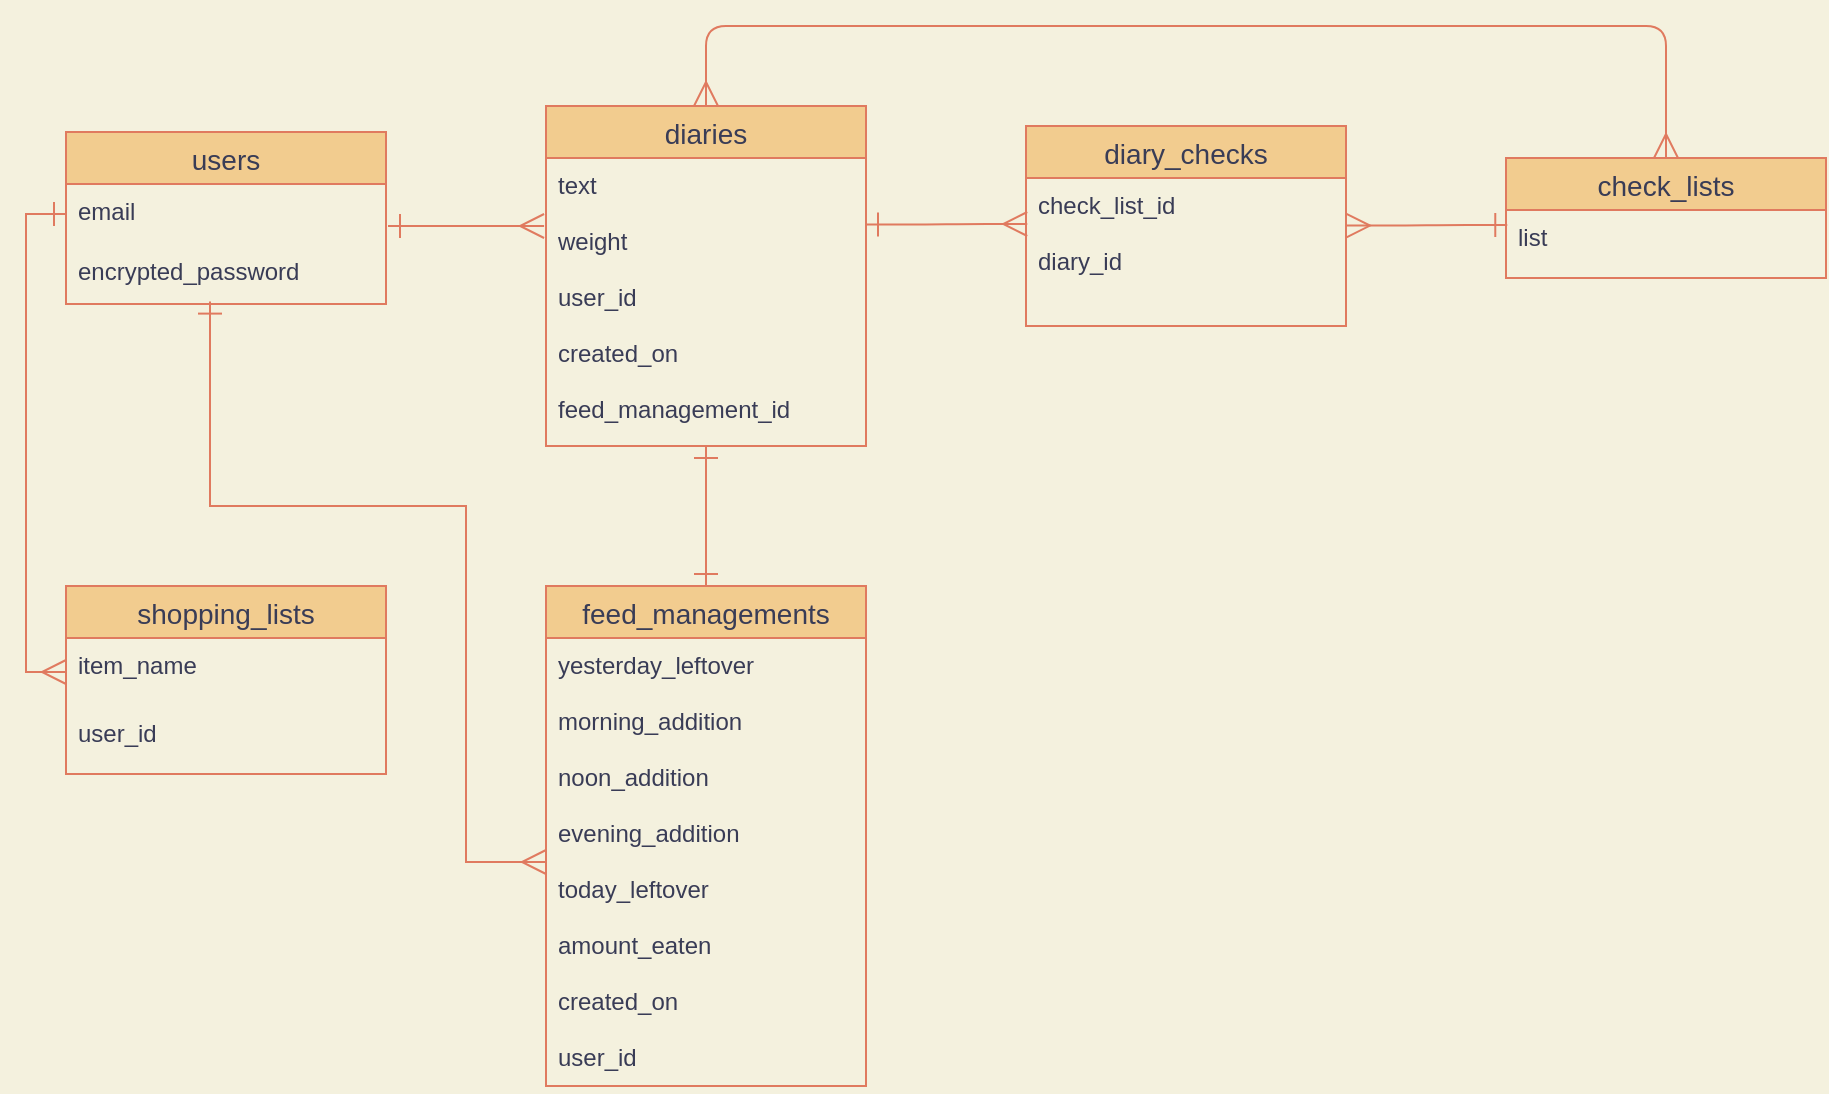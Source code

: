 <mxfile>
    <diagram id="pb50yveim_ghjB2wdrNA" name="ページ1">
        <mxGraphModel dx="189" dy="258" grid="1" gridSize="10" guides="1" tooltips="1" connect="1" arrows="1" fold="1" page="1" pageScale="1" pageWidth="850" pageHeight="1100" background="#F4F1DE" math="0" shadow="0">
            <root>
                <mxCell id="0"/>
                <mxCell id="1" parent="0"/>
                <mxCell id="2" value="users" style="swimlane;fontStyle=0;childLayout=stackLayout;horizontal=1;startSize=26;horizontalStack=0;resizeParent=1;resizeParentMax=0;resizeLast=0;collapsible=1;marginBottom=0;align=center;fontSize=14;fillColor=#F2CC8F;strokeColor=#E07A5F;fontColor=#393C56;" parent="1" vertex="1">
                    <mxGeometry x="40" y="93" width="160" height="86" as="geometry"/>
                </mxCell>
                <mxCell id="4" value="email" style="text;strokeColor=none;fillColor=none;spacingLeft=4;spacingRight=4;overflow=hidden;rotatable=0;points=[[0,0.5],[1,0.5]];portConstraint=eastwest;fontSize=12;fontColor=#393C56;" parent="2" vertex="1">
                    <mxGeometry y="26" width="160" height="30" as="geometry"/>
                </mxCell>
                <mxCell id="5" value="encrypted_password" style="text;strokeColor=none;fillColor=none;spacingLeft=4;spacingRight=4;overflow=hidden;rotatable=0;points=[[0,0.5],[1,0.5]];portConstraint=eastwest;fontSize=12;fontColor=#393C56;" parent="2" vertex="1">
                    <mxGeometry y="56" width="160" height="30" as="geometry"/>
                </mxCell>
                <mxCell id="6" value="diaries" style="swimlane;fontStyle=0;childLayout=stackLayout;horizontal=1;startSize=26;horizontalStack=0;resizeParent=1;resizeParentMax=0;resizeLast=0;collapsible=1;marginBottom=0;align=center;fontSize=14;fillColor=#F2CC8F;strokeColor=#E07A5F;fontColor=#393C56;" parent="1" vertex="1">
                    <mxGeometry x="280" y="80" width="160" height="170" as="geometry"/>
                </mxCell>
                <mxCell id="7" value="text&#10;&#10;weight&#10;&#10;user_id&#10;&#10;created_on&#10;&#10;feed_management_id&#10;" style="text;strokeColor=none;fillColor=none;spacingLeft=4;spacingRight=4;overflow=hidden;rotatable=0;points=[[0,0.5],[1,0.5]];portConstraint=eastwest;fontSize=12;fontColor=#393C56;" parent="6" vertex="1">
                    <mxGeometry y="26" width="160" height="144" as="geometry"/>
                </mxCell>
                <mxCell id="9" value="check_lists" style="swimlane;fontStyle=0;childLayout=stackLayout;horizontal=1;startSize=26;horizontalStack=0;resizeParent=1;resizeParentMax=0;resizeLast=0;collapsible=1;marginBottom=0;align=center;fontSize=14;fillColor=#F2CC8F;strokeColor=#E07A5F;fontColor=#393C56;" parent="1" vertex="1">
                    <mxGeometry x="760" y="106" width="160" height="60" as="geometry"/>
                </mxCell>
                <mxCell id="10" value="list&#10;" style="text;strokeColor=none;fillColor=none;spacingLeft=4;spacingRight=4;overflow=hidden;rotatable=0;points=[[0,0.5],[1,0.5]];portConstraint=eastwest;fontSize=12;fontColor=#393C56;" parent="9" vertex="1">
                    <mxGeometry y="26" width="160" height="34" as="geometry"/>
                </mxCell>
                <mxCell id="11" value="shopping_lists" style="swimlane;fontStyle=0;childLayout=stackLayout;horizontal=1;startSize=26;horizontalStack=0;resizeParent=1;resizeParentMax=0;resizeLast=0;collapsible=1;marginBottom=0;align=center;fontSize=14;fillColor=#F2CC8F;strokeColor=#E07A5F;fontColor=#393C56;" parent="1" vertex="1">
                    <mxGeometry x="40" y="320" width="160" height="94" as="geometry"/>
                </mxCell>
                <mxCell id="12" value="item_name" style="text;strokeColor=none;fillColor=none;spacingLeft=4;spacingRight=4;overflow=hidden;rotatable=0;points=[[0,0.5],[1,0.5]];portConstraint=eastwest;fontSize=12;fontColor=#393C56;" parent="11" vertex="1">
                    <mxGeometry y="26" width="160" height="34" as="geometry"/>
                </mxCell>
                <mxCell id="45" value="user_id" style="text;strokeColor=none;fillColor=none;spacingLeft=4;spacingRight=4;overflow=hidden;rotatable=0;points=[[0,0.5],[1,0.5]];portConstraint=eastwest;fontSize=12;fontColor=#393C56;" vertex="1" parent="11">
                    <mxGeometry y="60" width="160" height="34" as="geometry"/>
                </mxCell>
                <mxCell id="13" value="feed_managements" style="swimlane;fontStyle=0;childLayout=stackLayout;horizontal=1;startSize=26;horizontalStack=0;resizeParent=1;resizeParentMax=0;resizeLast=0;collapsible=1;marginBottom=0;align=center;fontSize=14;fillColor=#F2CC8F;strokeColor=#E07A5F;fontColor=#393C56;" parent="1" vertex="1">
                    <mxGeometry x="280" y="320" width="160" height="250" as="geometry"/>
                </mxCell>
                <mxCell id="14" value="yesterday_leftover&#10;&#10;morning_addition&#10;&#10;noon_addition&#10;&#10;evening_addition&#10;&#10;today_leftover&#10;&#10;amount_eaten&#10;&#10;created_on&#10;&#10;user_id" style="text;strokeColor=none;fillColor=none;spacingLeft=4;spacingRight=4;overflow=hidden;rotatable=0;points=[[0,0.5],[1,0.5]];portConstraint=eastwest;fontSize=12;fontColor=#393C56;" parent="13" vertex="1">
                    <mxGeometry y="26" width="160" height="224" as="geometry"/>
                </mxCell>
                <mxCell id="16" value="" style="edgeStyle=entityRelationEdgeStyle;fontSize=12;html=1;endArrow=ERmany;startArrow=ERone;entryX=-0.006;entryY=0.383;entryDx=0;entryDy=0;entryPerimeter=0;startFill=0;startSize=10;endSize=10;strokeColor=#E07A5F;fontColor=#393C56;labelBackgroundColor=#F4F1DE;" parent="1" edge="1">
                    <mxGeometry width="100" height="100" relative="1" as="geometry">
                        <mxPoint x="201" y="140" as="sourcePoint"/>
                        <mxPoint x="279.04" y="140.002" as="targetPoint"/>
                    </mxGeometry>
                </mxCell>
                <mxCell id="21" value="" style="endArrow=ERone;html=1;exitX=0.5;exitY=0;exitDx=0;exitDy=0;startArrow=ERone;startFill=0;endFill=0;endSize=10;startSize=10;strokeColor=#E07A5F;fontColor=#393C56;labelBackgroundColor=#F4F1DE;" parent="1" source="13" target="7" edge="1">
                    <mxGeometry width="50" height="50" relative="1" as="geometry">
                        <mxPoint x="300" y="350" as="sourcePoint"/>
                        <mxPoint x="442" y="170" as="targetPoint"/>
                    </mxGeometry>
                </mxCell>
                <mxCell id="24" value="diary_checks" style="swimlane;fontStyle=0;childLayout=stackLayout;horizontal=1;startSize=26;horizontalStack=0;resizeParent=1;resizeParentMax=0;resizeLast=0;collapsible=1;marginBottom=0;align=center;fontSize=14;fillColor=#F2CC8F;strokeColor=#E07A5F;fontColor=#393C56;" parent="1" vertex="1">
                    <mxGeometry x="520" y="90" width="160" height="100" as="geometry">
                        <mxRectangle x="520" y="80" width="110" height="26" as="alternateBounds"/>
                    </mxGeometry>
                </mxCell>
                <mxCell id="34" value="check_list_id&#10;&#10;diary_id" style="text;strokeColor=none;fillColor=none;spacingLeft=4;spacingRight=4;overflow=hidden;rotatable=0;points=[[0,0.5],[1,0.5]];portConstraint=eastwest;fontSize=12;fontColor=#393C56;" parent="24" vertex="1">
                    <mxGeometry y="26" width="160" height="74" as="geometry"/>
                </mxCell>
                <mxCell id="27" value="" style="edgeStyle=entityRelationEdgeStyle;fontSize=12;html=1;endArrow=ERmany;startArrow=ERone;exitX=1;exitY=0.25;exitDx=0;exitDy=0;entryX=0.004;entryY=0.37;entryDx=0;entryDy=0;entryPerimeter=0;startFill=0;startSize=10;endSize=10;strokeColor=#E07A5F;fontColor=#393C56;labelBackgroundColor=#F4F1DE;" parent="1" edge="1">
                    <mxGeometry width="100" height="100" relative="1" as="geometry">
                        <mxPoint x="440" y="139.3" as="sourcePoint"/>
                        <mxPoint x="520.64" y="139.0" as="targetPoint"/>
                    </mxGeometry>
                </mxCell>
                <mxCell id="28" value="" style="edgeStyle=entityRelationEdgeStyle;fontSize=12;html=1;endArrow=ERone;startArrow=ERmany;exitX=1;exitY=0.25;exitDx=0;exitDy=0;entryX=0.004;entryY=0.37;entryDx=0;entryDy=0;entryPerimeter=0;startFill=0;startSize=10;endSize=10;endFill=0;strokeColor=#E07A5F;fontColor=#393C56;labelBackgroundColor=#F4F1DE;" parent="1" edge="1">
                    <mxGeometry width="100" height="100" relative="1" as="geometry">
                        <mxPoint x="680" y="139.8" as="sourcePoint"/>
                        <mxPoint x="760.64" y="139.5" as="targetPoint"/>
                    </mxGeometry>
                </mxCell>
                <mxCell id="30" value="" style="endArrow=ERmany;html=1;exitX=0.5;exitY=0;exitDx=0;exitDy=0;entryX=0.5;entryY=0;entryDx=0;entryDy=0;startArrow=ERmany;startFill=0;endFill=0;endSize=10;startSize=10;strokeColor=#E07A5F;fontColor=#393C56;labelBackgroundColor=#F4F1DE;" parent="1" source="6" target="9" edge="1">
                    <mxGeometry width="50" height="50" relative="1" as="geometry">
                        <mxPoint x="500" y="240" as="sourcePoint"/>
                        <mxPoint x="550" y="190" as="targetPoint"/>
                        <Array as="points">
                            <mxPoint x="360" y="40"/>
                            <mxPoint x="600" y="40"/>
                            <mxPoint x="840" y="40"/>
                        </Array>
                    </mxGeometry>
                </mxCell>
                <mxCell id="37" style="edgeStyle=orthogonalEdgeStyle;rounded=0;orthogonalLoop=1;jettySize=auto;html=1;exitX=0;exitY=0.5;exitDx=0;exitDy=0;entryX=0.45;entryY=0.96;entryDx=0;entryDy=0;entryPerimeter=0;startArrow=ERmany;startFill=0;endArrow=ERone;endFill=0;endSize=10;startSize=10;strokeColor=#E07A5F;fontColor=#393C56;labelBackgroundColor=#F4F1DE;" parent="1" source="14" target="5" edge="1">
                    <mxGeometry relative="1" as="geometry">
                        <Array as="points">
                            <mxPoint x="240" y="458"/>
                            <mxPoint x="240" y="280"/>
                            <mxPoint x="112" y="280"/>
                        </Array>
                    </mxGeometry>
                </mxCell>
                <mxCell id="39" style="edgeStyle=orthogonalEdgeStyle;rounded=0;orthogonalLoop=1;jettySize=auto;html=1;exitX=0;exitY=0.5;exitDx=0;exitDy=0;entryX=0;entryY=0.5;entryDx=0;entryDy=0;startArrow=ERmany;startFill=0;startSize=10;endArrow=ERone;endFill=0;endSize=10;strokeColor=#E07A5F;fontColor=#393C56;labelBackgroundColor=#F4F1DE;" edge="1" parent="1" source="12" target="4">
                    <mxGeometry relative="1" as="geometry"/>
                </mxCell>
            </root>
        </mxGraphModel>
    </diagram>
</mxfile>